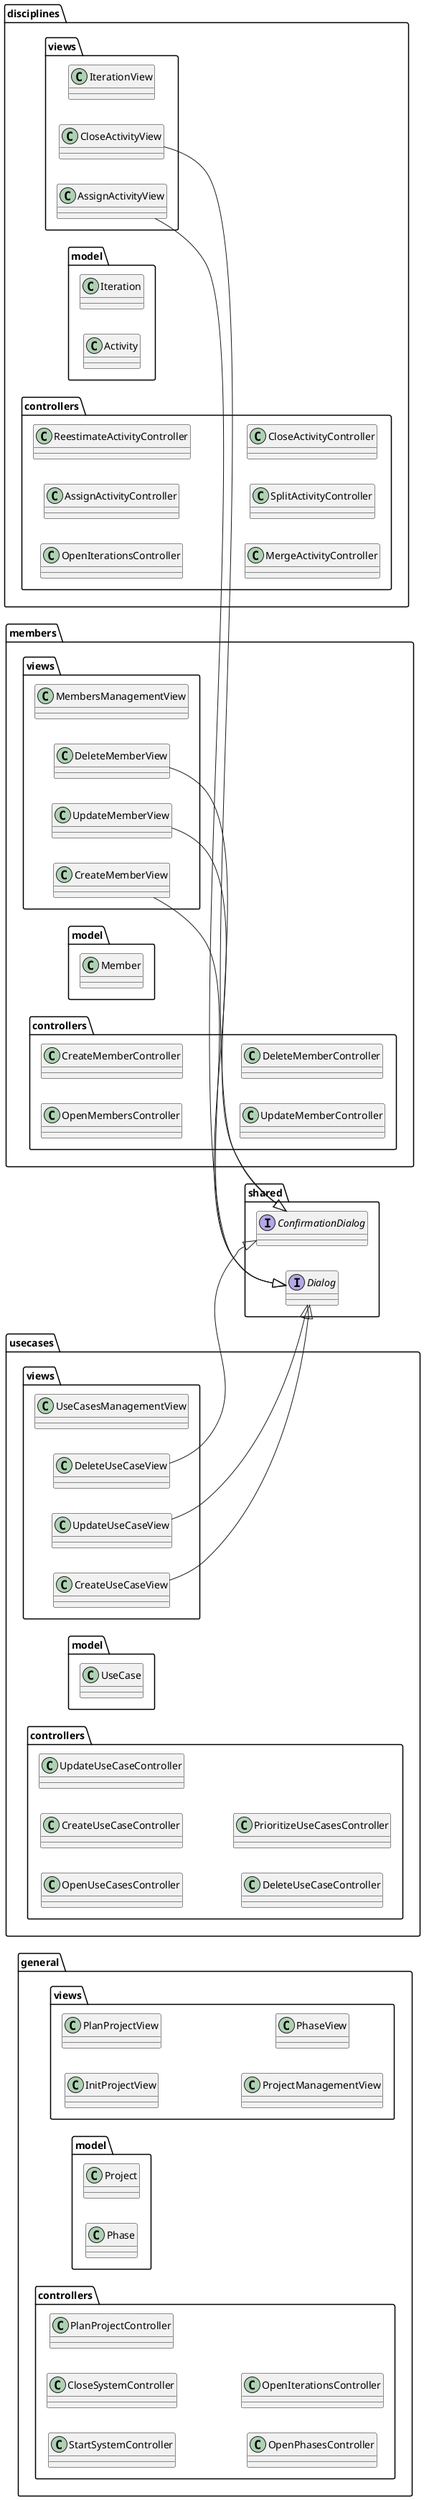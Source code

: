 @startuml

left to right direction

package shared {
    interface Dialog
    interface ConfirmationDialog
}

package general {
    namespace general.views {
        class InitProjectView
        class PlanProjectView
        class ProjectManagementView
        class PhaseView
    }
    namespace general.model {
        class Project
        class Phase
    }
    namespace general.controllers {
        class StartSystemController
        class CloseSystemController
        class PlanProjectController
        class OpenPhasesController
        class OpenIterationsController
   }
}

package disciplines {
    namespace disciplines.views {
        class IterationView
        class AssignActivityView
        class CloseActivityView

        AssignActivityView --|> shared.Dialog
        CloseActivityView --|> shared.ConfirmationDialog
    }
    namespace disciplines.model {
        class Iteration
        Class Activity
    }
    namespace disciplines.controllers {
        class OpenIterationsController
        class AssignActivityController
        class ReestimateActivityController
        class MergeActivityController
        class SplitActivityController
        class CloseActivityController
    }
}

package members {
    namespace members.views {
        class MembersManagementView
        class CreateMemberView
        class UpdateMemberView
        class DeleteMemberView

        CreateMemberView --|> shared.Dialog
        UpdateMemberView --|> shared.Dialog
        DeleteMemberView --|> shared.ConfirmationDialog
    }

    namespace members.model {
        class Member
    }
    namespace members.controllers {
        class OpenMembersController
        class CreateMemberController
        class UpdateMemberController
        class DeleteMemberController
    }
}

package usecases {
    namespace usecases.views {
        class UseCasesManagementView
        class CreateUseCaseView
        class UpdateUseCaseView
        class DeleteUseCaseView

        CreateUseCaseView --|> shared.Dialog
        UpdateUseCaseView --|> shared.Dialog
        DeleteUseCaseView --|> shared.ConfirmationDialog
    }
     namespace usecases.model {
        class UseCase
    }
    namespace usecases.controllers {
        class OpenUseCasesController
        class CreateUseCaseController
        class UpdateUseCaseController
        class DeleteUseCaseController
        class PrioritizeUseCasesController
    }
}

@enduml
